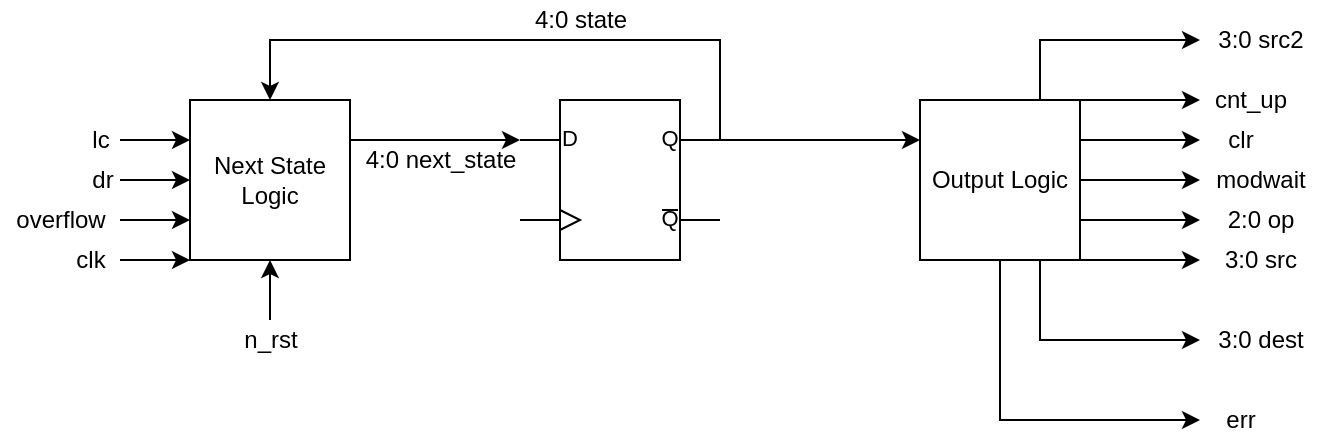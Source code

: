 <mxfile version="16.6.6" type="device"><diagram id="e-IlXegaJP2HlOUwgRFB" name="Page-1"><mxGraphModel dx="501" dy="-319" grid="1" gridSize="10" guides="1" tooltips="1" connect="1" arrows="1" fold="1" page="1" pageScale="1" pageWidth="850" pageHeight="1100" math="0" shadow="0"><root><mxCell id="0"/><mxCell id="1" parent="0"/><mxCell id="ykZ3rMH-lb5y6rtmJvwY-42" value="Next State Logic" style="whiteSpace=wrap;html=1;aspect=fixed;" vertex="1" parent="1"><mxGeometry x="185" y="1440" width="80" height="80" as="geometry"/></mxCell><mxCell id="ykZ3rMH-lb5y6rtmJvwY-43" value="" style="verticalLabelPosition=bottom;shadow=0;dashed=0;align=center;html=1;verticalAlign=top;shape=mxgraph.electrical.logic_gates.d_type_flip-flop;" vertex="1" parent="1"><mxGeometry x="350" y="1440" width="100" height="80" as="geometry"/></mxCell><mxCell id="ykZ3rMH-lb5y6rtmJvwY-44" value="Output Logic" style="whiteSpace=wrap;html=1;aspect=fixed;" vertex="1" parent="1"><mxGeometry x="550" y="1440" width="80" height="80" as="geometry"/></mxCell><mxCell id="ykZ3rMH-lb5y6rtmJvwY-45" value="" style="endArrow=classic;html=1;rounded=0;entryX=0;entryY=0.25;entryDx=0;entryDy=0;" edge="1" parent="1" target="ykZ3rMH-lb5y6rtmJvwY-42"><mxGeometry width="50" height="50" relative="1" as="geometry"><mxPoint x="150" y="1460.0" as="sourcePoint"/><mxPoint x="280" y="1420" as="targetPoint"/></mxGeometry></mxCell><mxCell id="ykZ3rMH-lb5y6rtmJvwY-46" value="lc" style="text;html=1;align=center;verticalAlign=middle;resizable=0;points=[];autosize=1;strokeColor=none;fillColor=none;" vertex="1" parent="1"><mxGeometry x="130" y="1450" width="20" height="20" as="geometry"/></mxCell><mxCell id="ykZ3rMH-lb5y6rtmJvwY-47" value="" style="endArrow=classic;html=1;rounded=0;entryX=0;entryY=0.5;entryDx=0;entryDy=0;" edge="1" parent="1" target="ykZ3rMH-lb5y6rtmJvwY-42"><mxGeometry width="50" height="50" relative="1" as="geometry"><mxPoint x="150" y="1480.0" as="sourcePoint"/><mxPoint x="280" y="1420" as="targetPoint"/></mxGeometry></mxCell><mxCell id="ykZ3rMH-lb5y6rtmJvwY-48" value="dr" style="text;html=1;align=center;verticalAlign=middle;resizable=0;points=[];autosize=1;strokeColor=none;fillColor=none;" vertex="1" parent="1"><mxGeometry x="126" y="1470" width="30" height="20" as="geometry"/></mxCell><mxCell id="ykZ3rMH-lb5y6rtmJvwY-49" value="" style="endArrow=classic;html=1;rounded=0;entryX=0;entryY=0.75;entryDx=0;entryDy=0;" edge="1" parent="1" target="ykZ3rMH-lb5y6rtmJvwY-42"><mxGeometry width="50" height="50" relative="1" as="geometry"><mxPoint x="150" y="1500.0" as="sourcePoint"/><mxPoint x="280" y="1420" as="targetPoint"/></mxGeometry></mxCell><mxCell id="ykZ3rMH-lb5y6rtmJvwY-50" value="overflow" style="text;html=1;align=center;verticalAlign=middle;resizable=0;points=[];autosize=1;strokeColor=none;fillColor=none;" vertex="1" parent="1"><mxGeometry x="90" y="1490" width="60" height="20" as="geometry"/></mxCell><mxCell id="ykZ3rMH-lb5y6rtmJvwY-51" value="" style="endArrow=classic;html=1;rounded=0;entryX=0;entryY=1;entryDx=0;entryDy=0;" edge="1" parent="1" target="ykZ3rMH-lb5y6rtmJvwY-42"><mxGeometry width="50" height="50" relative="1" as="geometry"><mxPoint x="150" y="1520.0" as="sourcePoint"/><mxPoint x="330" y="1420" as="targetPoint"/></mxGeometry></mxCell><mxCell id="ykZ3rMH-lb5y6rtmJvwY-52" value="clk" style="text;html=1;align=center;verticalAlign=middle;resizable=0;points=[];autosize=1;strokeColor=none;fillColor=none;" vertex="1" parent="1"><mxGeometry x="120" y="1510" width="30" height="20" as="geometry"/></mxCell><mxCell id="ykZ3rMH-lb5y6rtmJvwY-53" value="" style="endArrow=classic;html=1;rounded=0;entryX=0.5;entryY=1;entryDx=0;entryDy=0;" edge="1" parent="1" target="ykZ3rMH-lb5y6rtmJvwY-42"><mxGeometry width="50" height="50" relative="1" as="geometry"><mxPoint x="225" y="1550.0" as="sourcePoint"/><mxPoint x="310" y="1420" as="targetPoint"/></mxGeometry></mxCell><mxCell id="ykZ3rMH-lb5y6rtmJvwY-54" value="n_rst" style="text;html=1;align=center;verticalAlign=middle;resizable=0;points=[];autosize=1;strokeColor=none;fillColor=none;" vertex="1" parent="1"><mxGeometry x="205" y="1550" width="40" height="20" as="geometry"/></mxCell><mxCell id="ykZ3rMH-lb5y6rtmJvwY-55" value="" style="endArrow=classic;html=1;rounded=0;entryX=0;entryY=0.25;entryDx=0;entryDy=0;entryPerimeter=0;exitX=1;exitY=0.25;exitDx=0;exitDy=0;" edge="1" parent="1" source="ykZ3rMH-lb5y6rtmJvwY-42" target="ykZ3rMH-lb5y6rtmJvwY-43"><mxGeometry width="50" height="50" relative="1" as="geometry"><mxPoint x="330" y="1480" as="sourcePoint"/><mxPoint x="290" y="1450" as="targetPoint"/></mxGeometry></mxCell><mxCell id="ykZ3rMH-lb5y6rtmJvwY-56" value="4:0 next_state" style="text;html=1;align=center;verticalAlign=middle;resizable=0;points=[];autosize=1;strokeColor=none;fillColor=none;" vertex="1" parent="1"><mxGeometry x="265" y="1460" width="90" height="20" as="geometry"/></mxCell><mxCell id="ykZ3rMH-lb5y6rtmJvwY-57" value="" style="endArrow=classic;html=1;rounded=0;entryX=0.5;entryY=0;entryDx=0;entryDy=0;exitX=1;exitY=0.25;exitDx=0;exitDy=0;exitPerimeter=0;" edge="1" parent="1" source="ykZ3rMH-lb5y6rtmJvwY-43" target="ykZ3rMH-lb5y6rtmJvwY-42"><mxGeometry width="50" height="50" relative="1" as="geometry"><mxPoint x="420" y="1480" as="sourcePoint"/><mxPoint x="470" y="1430" as="targetPoint"/><Array as="points"><mxPoint x="450" y="1410"/><mxPoint x="225" y="1410"/></Array></mxGeometry></mxCell><mxCell id="ykZ3rMH-lb5y6rtmJvwY-58" value="4:0 state" style="text;html=1;align=center;verticalAlign=middle;resizable=0;points=[];autosize=1;strokeColor=none;fillColor=none;" vertex="1" parent="1"><mxGeometry x="350" y="1390" width="60" height="20" as="geometry"/></mxCell><mxCell id="ykZ3rMH-lb5y6rtmJvwY-59" value="" style="endArrow=classic;html=1;rounded=0;entryX=0;entryY=0.25;entryDx=0;entryDy=0;exitX=1;exitY=0.25;exitDx=0;exitDy=0;exitPerimeter=0;" edge="1" parent="1" source="ykZ3rMH-lb5y6rtmJvwY-43" target="ykZ3rMH-lb5y6rtmJvwY-44"><mxGeometry width="50" height="50" relative="1" as="geometry"><mxPoint x="480" y="1480" as="sourcePoint"/><mxPoint x="530" y="1430" as="targetPoint"/></mxGeometry></mxCell><mxCell id="ykZ3rMH-lb5y6rtmJvwY-60" value="" style="endArrow=classic;html=1;rounded=0;exitX=1;exitY=0;exitDx=0;exitDy=0;" edge="1" parent="1" source="ykZ3rMH-lb5y6rtmJvwY-44"><mxGeometry width="50" height="50" relative="1" as="geometry"><mxPoint x="660" y="1480" as="sourcePoint"/><mxPoint x="690" y="1440.0" as="targetPoint"/></mxGeometry></mxCell><mxCell id="ykZ3rMH-lb5y6rtmJvwY-61" value="cnt_up" style="text;html=1;align=center;verticalAlign=middle;resizable=0;points=[];autosize=1;strokeColor=none;fillColor=none;" vertex="1" parent="1"><mxGeometry x="690" y="1430" width="50" height="20" as="geometry"/></mxCell><mxCell id="ykZ3rMH-lb5y6rtmJvwY-62" value="" style="endArrow=classic;html=1;rounded=0;exitX=1;exitY=0.25;exitDx=0;exitDy=0;" edge="1" parent="1" source="ykZ3rMH-lb5y6rtmJvwY-44"><mxGeometry width="50" height="50" relative="1" as="geometry"><mxPoint x="650" y="1380" as="sourcePoint"/><mxPoint x="690" y="1460.0" as="targetPoint"/></mxGeometry></mxCell><mxCell id="ykZ3rMH-lb5y6rtmJvwY-63" value="clr" style="text;html=1;align=center;verticalAlign=middle;resizable=0;points=[];autosize=1;strokeColor=none;fillColor=none;" vertex="1" parent="1"><mxGeometry x="695" y="1450" width="30" height="20" as="geometry"/></mxCell><mxCell id="ykZ3rMH-lb5y6rtmJvwY-64" value="" style="endArrow=classic;html=1;rounded=0;exitX=1;exitY=0.5;exitDx=0;exitDy=0;" edge="1" parent="1" source="ykZ3rMH-lb5y6rtmJvwY-44"><mxGeometry width="50" height="50" relative="1" as="geometry"><mxPoint x="650" y="1380" as="sourcePoint"/><mxPoint x="690" y="1480.0" as="targetPoint"/></mxGeometry></mxCell><mxCell id="ykZ3rMH-lb5y6rtmJvwY-65" value="modwait" style="text;html=1;align=center;verticalAlign=middle;resizable=0;points=[];autosize=1;strokeColor=none;fillColor=none;" vertex="1" parent="1"><mxGeometry x="690" y="1470" width="60" height="20" as="geometry"/></mxCell><mxCell id="ykZ3rMH-lb5y6rtmJvwY-66" value="" style="endArrow=classic;html=1;rounded=0;exitX=1;exitY=0.75;exitDx=0;exitDy=0;" edge="1" parent="1" source="ykZ3rMH-lb5y6rtmJvwY-44"><mxGeometry width="50" height="50" relative="1" as="geometry"><mxPoint x="660" y="1500" as="sourcePoint"/><mxPoint x="690" y="1500.0" as="targetPoint"/></mxGeometry></mxCell><mxCell id="ykZ3rMH-lb5y6rtmJvwY-67" value="2:0 op" style="text;html=1;align=center;verticalAlign=middle;resizable=0;points=[];autosize=1;strokeColor=none;fillColor=none;" vertex="1" parent="1"><mxGeometry x="695" y="1490" width="50" height="20" as="geometry"/></mxCell><mxCell id="ykZ3rMH-lb5y6rtmJvwY-68" value="" style="endArrow=classic;html=1;rounded=0;exitX=1;exitY=1;exitDx=0;exitDy=0;entryX=-0.1;entryY=1.5;entryDx=0;entryDy=0;entryPerimeter=0;" edge="1" parent="1" source="ykZ3rMH-lb5y6rtmJvwY-44" target="ykZ3rMH-lb5y6rtmJvwY-67"><mxGeometry width="50" height="50" relative="1" as="geometry"><mxPoint x="650" y="1380" as="sourcePoint"/><mxPoint x="700" y="1330" as="targetPoint"/></mxGeometry></mxCell><mxCell id="ykZ3rMH-lb5y6rtmJvwY-69" value="3:0 src" style="text;html=1;align=center;verticalAlign=middle;resizable=0;points=[];autosize=1;strokeColor=none;fillColor=none;" vertex="1" parent="1"><mxGeometry x="695" y="1510" width="50" height="20" as="geometry"/></mxCell><mxCell id="ykZ3rMH-lb5y6rtmJvwY-70" value="" style="endArrow=classic;html=1;rounded=0;exitX=0.75;exitY=0;exitDx=0;exitDy=0;" edge="1" parent="1" source="ykZ3rMH-lb5y6rtmJvwY-44"><mxGeometry width="50" height="50" relative="1" as="geometry"><mxPoint x="650" y="1440" as="sourcePoint"/><mxPoint x="690" y="1410.0" as="targetPoint"/><Array as="points"><mxPoint x="610" y="1410"/></Array></mxGeometry></mxCell><mxCell id="ykZ3rMH-lb5y6rtmJvwY-71" value="3:0 src2" style="text;html=1;align=center;verticalAlign=middle;resizable=0;points=[];autosize=1;strokeColor=none;fillColor=none;" vertex="1" parent="1"><mxGeometry x="690" y="1400" width="60" height="20" as="geometry"/></mxCell><mxCell id="ykZ3rMH-lb5y6rtmJvwY-72" value="" style="endArrow=classic;html=1;rounded=0;exitX=0.75;exitY=1;exitDx=0;exitDy=0;" edge="1" parent="1" source="ykZ3rMH-lb5y6rtmJvwY-44"><mxGeometry width="50" height="50" relative="1" as="geometry"><mxPoint x="650" y="1550" as="sourcePoint"/><mxPoint x="690" y="1560.0" as="targetPoint"/><Array as="points"><mxPoint x="610" y="1560"/></Array></mxGeometry></mxCell><mxCell id="ykZ3rMH-lb5y6rtmJvwY-73" value="3:0 dest" style="text;html=1;align=center;verticalAlign=middle;resizable=0;points=[];autosize=1;strokeColor=none;fillColor=none;" vertex="1" parent="1"><mxGeometry x="690" y="1550" width="60" height="20" as="geometry"/></mxCell><mxCell id="ykZ3rMH-lb5y6rtmJvwY-74" value="" style="endArrow=classic;html=1;rounded=0;exitX=0.5;exitY=1;exitDx=0;exitDy=0;" edge="1" parent="1" source="ykZ3rMH-lb5y6rtmJvwY-44"><mxGeometry width="50" height="50" relative="1" as="geometry"><mxPoint x="650" y="1550" as="sourcePoint"/><mxPoint x="690" y="1600.0" as="targetPoint"/><Array as="points"><mxPoint x="590" y="1600"/></Array></mxGeometry></mxCell><mxCell id="ykZ3rMH-lb5y6rtmJvwY-75" value="err" style="text;html=1;align=center;verticalAlign=middle;resizable=0;points=[];autosize=1;strokeColor=none;fillColor=none;" vertex="1" parent="1"><mxGeometry x="695" y="1590" width="30" height="20" as="geometry"/></mxCell></root></mxGraphModel></diagram></mxfile>